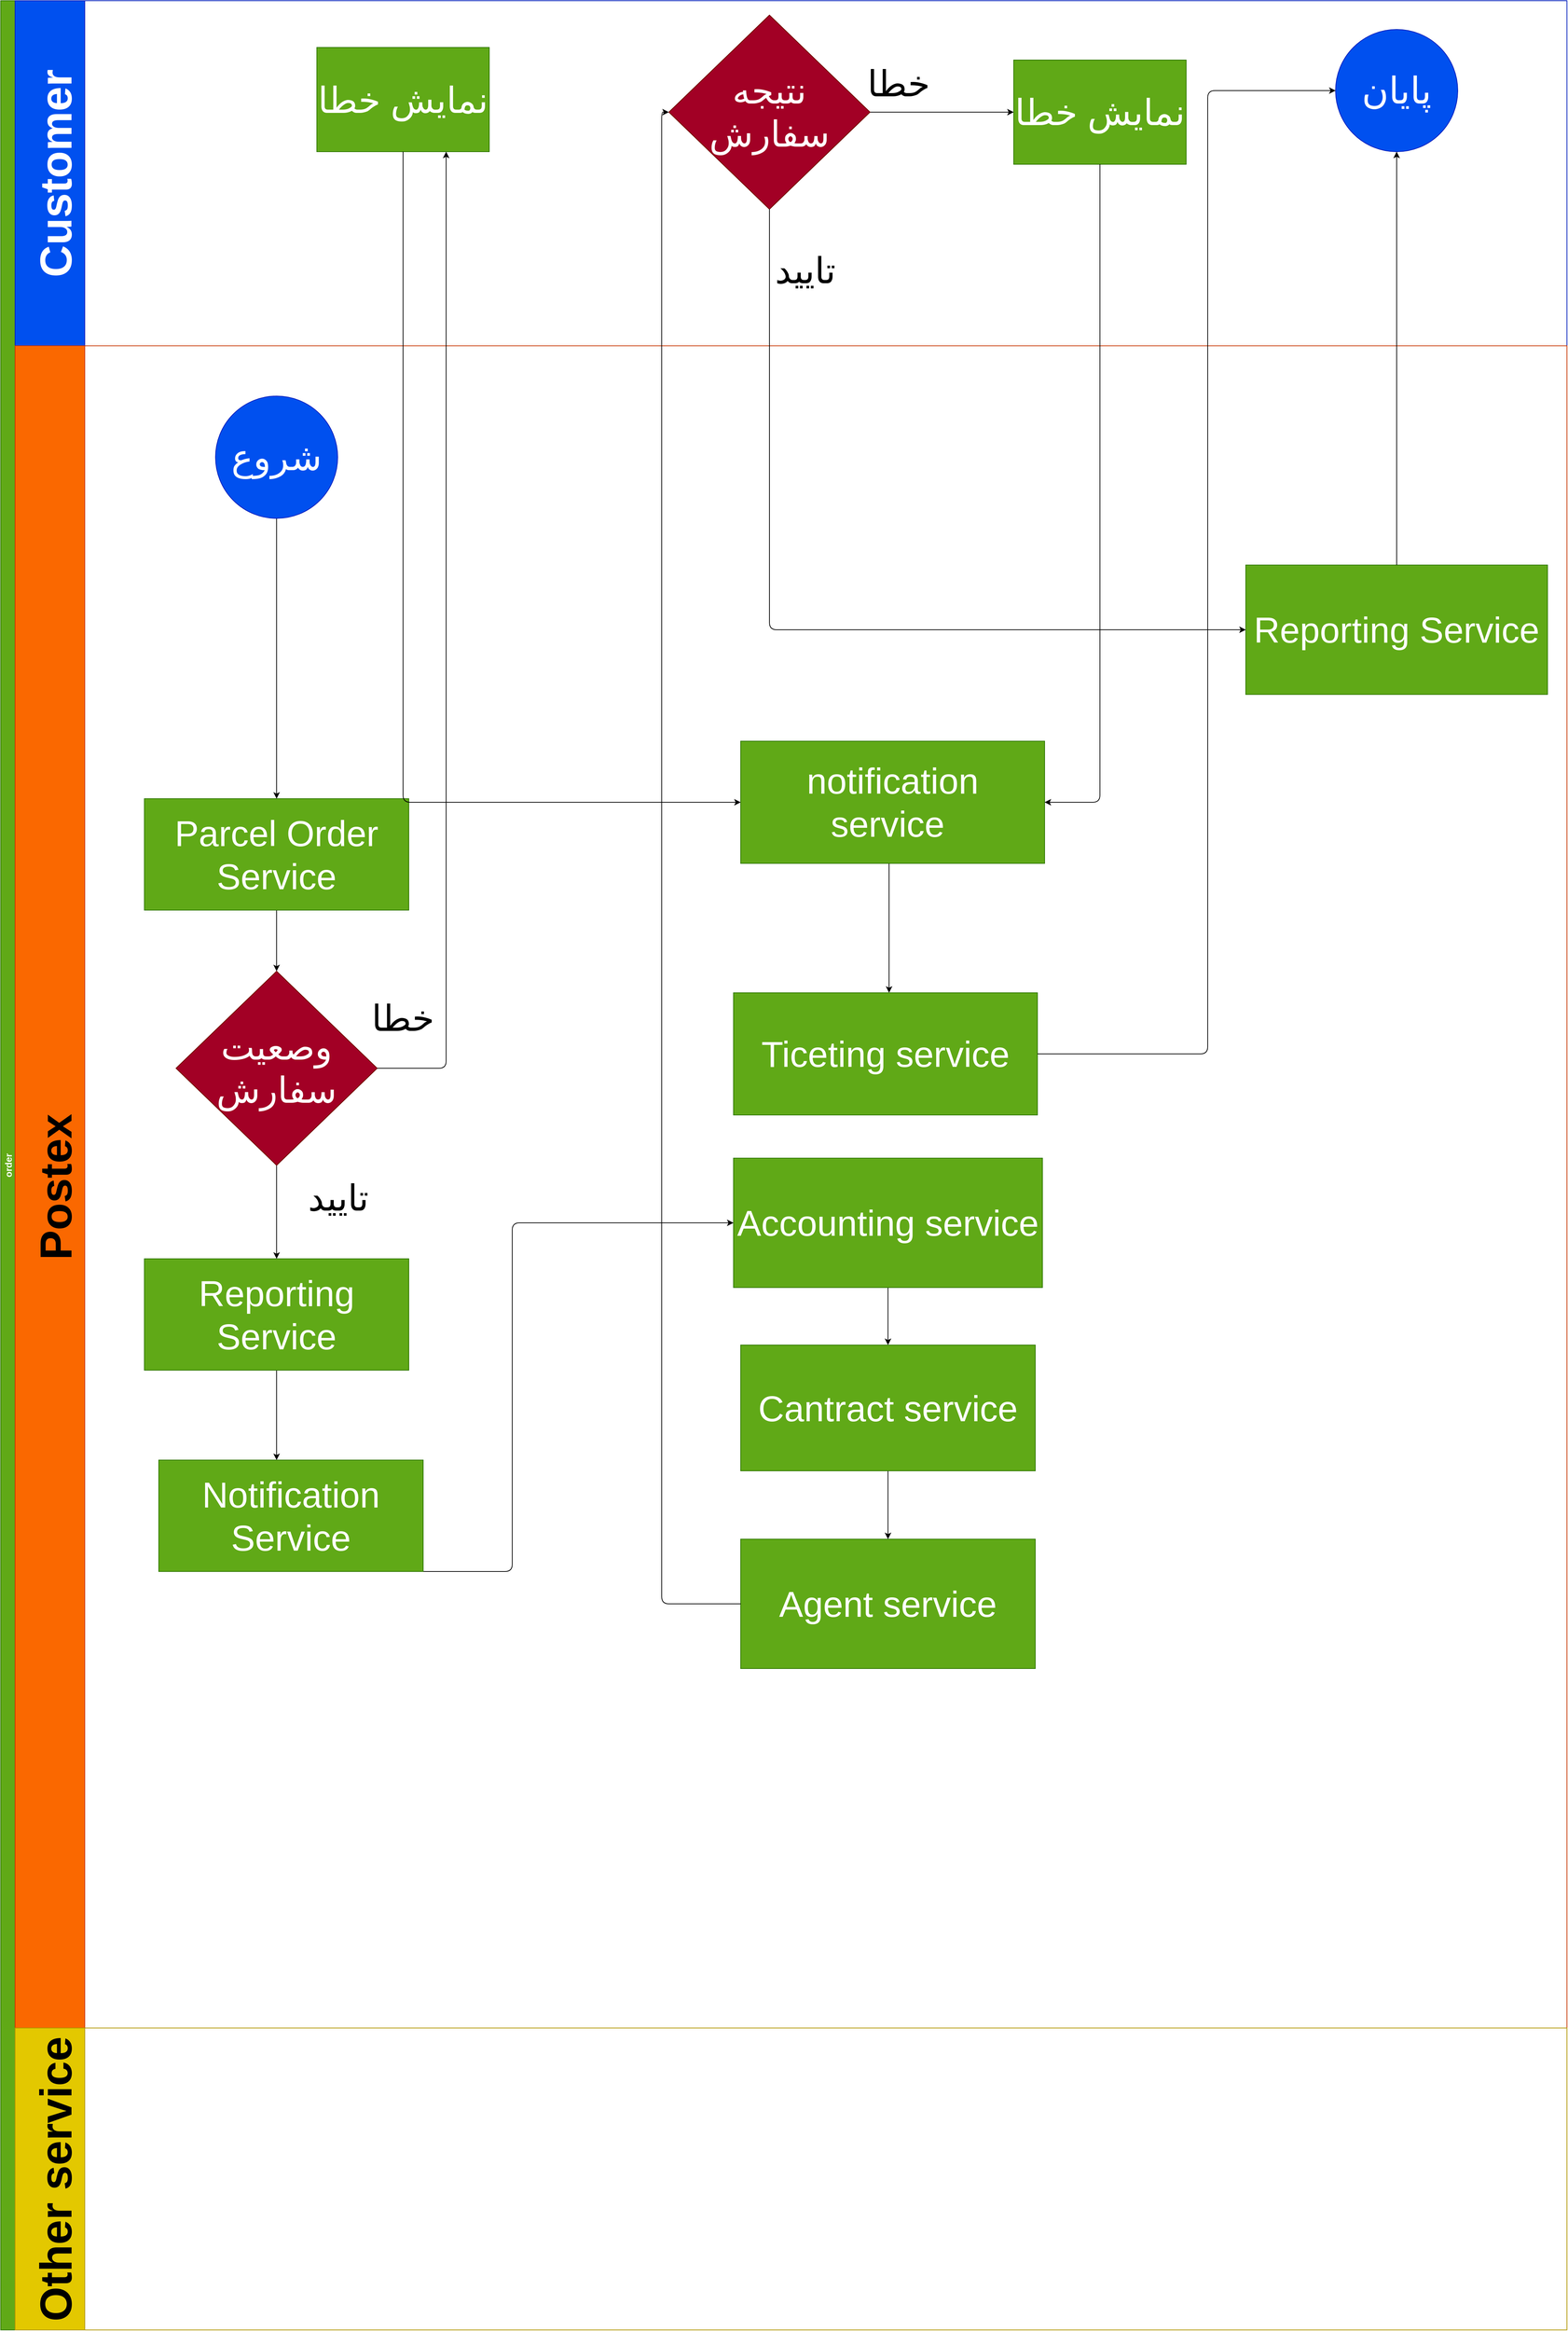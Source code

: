 <mxfile>
    <diagram id="AVuA54An0n8JCF_W_x2Y" name="Page-1">
        <mxGraphModel dx="2343" dy="1620" grid="1" gridSize="10" guides="1" tooltips="1" connect="1" arrows="1" fold="1" page="1" pageScale="1" pageWidth="2339" pageHeight="3300" math="0" shadow="0">
            <root>
                <mxCell id="0"/>
                <mxCell id="1" parent="0"/>
                <mxCell id="3" value="order" style="swimlane;childLayout=stackLayout;resizeParent=1;resizeParentMax=0;horizontal=0;startSize=20;horizontalStack=0;fillColor=#60a917;strokeColor=#2D7600;fontColor=#ffffff;fontSize=13;" parent="1" vertex="1">
                    <mxGeometry x="80" y="80" width="2180" height="3240" as="geometry"/>
                </mxCell>
                <mxCell id="4" value="Customer" style="swimlane;startSize=97;horizontal=0;fillColor=#0050ef;fontColor=#ffffff;strokeColor=#001DBC;fontSize=62;" parent="3" vertex="1">
                    <mxGeometry x="20" width="2160" height="480" as="geometry"/>
                </mxCell>
                <mxCell id="108" value="نمایش خطا" style="whiteSpace=wrap;html=1;fontSize=50;fillColor=#60a917;strokeColor=#2D7600;fontColor=#ffffff;" parent="4" vertex="1">
                    <mxGeometry x="420" y="65" width="240" height="145" as="geometry"/>
                </mxCell>
                <mxCell id="128" style="edgeStyle=elbowEdgeStyle;html=1;exitX=1;exitY=0.5;exitDx=0;exitDy=0;entryX=0;entryY=0.5;entryDx=0;entryDy=0;" parent="4" source="112" target="122" edge="1">
                    <mxGeometry relative="1" as="geometry"/>
                </mxCell>
                <mxCell id="112" value="نتیجه سفارش" style="rhombus;whiteSpace=wrap;html=1;fontSize=50;fillColor=#a20025;fontColor=#ffffff;strokeColor=#6F0000;" parent="4" vertex="1">
                    <mxGeometry x="910" y="20" width="280" height="270" as="geometry"/>
                </mxCell>
                <mxCell id="122" value="نمایش خطا" style="whiteSpace=wrap;html=1;fontSize=50;fillColor=#60a917;strokeColor=#2D7600;fontColor=#ffffff;" parent="4" vertex="1">
                    <mxGeometry x="1390" y="82.5" width="240" height="145" as="geometry"/>
                </mxCell>
                <mxCell id="138" value="&lt;font style=&quot;font-size: 50px&quot;&gt;خطا&lt;/font&gt;" style="text;html=1;strokeColor=none;fillColor=none;align=center;verticalAlign=middle;whiteSpace=wrap;rounded=0;" vertex="1" parent="4">
                    <mxGeometry x="1200" y="100" width="60" height="30" as="geometry"/>
                </mxCell>
                <mxCell id="85" value="&lt;font style=&quot;font-size: 51px&quot;&gt;پایان&lt;/font&gt;" style="ellipse;whiteSpace=wrap;html=1;aspect=fixed;fontSize=13;fillColor=#0050ef;strokeColor=#001DBC;fontColor=#ffffff;" parent="4" vertex="1">
                    <mxGeometry x="1838" y="40" width="170" height="170" as="geometry"/>
                </mxCell>
                <mxCell id="141" value="&lt;font style=&quot;font-size: 50px&quot;&gt;تایید&lt;/font&gt;" style="text;html=1;strokeColor=none;fillColor=none;align=center;verticalAlign=middle;whiteSpace=wrap;rounded=0;" vertex="1" parent="4">
                    <mxGeometry x="1070" y="360" width="60" height="30" as="geometry"/>
                </mxCell>
                <mxCell id="21" value="Postex" style="swimlane;startSize=97;horizontal=0;fillColor=#fa6800;strokeColor=#C73500;fontColor=#000000;fontSize=62;" parent="3" vertex="1">
                    <mxGeometry x="20" y="480" width="2160" height="2340" as="geometry"/>
                </mxCell>
                <mxCell id="131" style="edgeStyle=orthogonalEdgeStyle;html=1;exitX=0.5;exitY=1;exitDx=0;exitDy=0;entryX=0.5;entryY=0;entryDx=0;entryDy=0;" edge="1" parent="21" source="46" target="103">
                    <mxGeometry relative="1" as="geometry"/>
                </mxCell>
                <mxCell id="46" value="&lt;font style=&quot;font-size: 50px&quot;&gt;Parcel Order Service&lt;/font&gt;" style="whiteSpace=wrap;html=1;fontSize=13;fillColor=#60a917;strokeColor=#2D7600;fontColor=#ffffff;" parent="21" vertex="1">
                    <mxGeometry x="180" y="630" width="368" height="155" as="geometry"/>
                </mxCell>
                <mxCell id="135" style="edgeStyle=orthogonalEdgeStyle;html=1;exitX=0.5;exitY=1;exitDx=0;exitDy=0;" edge="1" parent="21" source="77" target="100">
                    <mxGeometry relative="1" as="geometry"/>
                </mxCell>
                <mxCell id="77" value="&lt;font style=&quot;font-size: 50px&quot;&gt;Accounting service&lt;/font&gt;" style="whiteSpace=wrap;html=1;fontSize=13;fillColor=#60a917;strokeColor=#2D7600;fontColor=#ffffff;" parent="21" vertex="1">
                    <mxGeometry x="1000" y="1130" width="430" height="180" as="geometry"/>
                </mxCell>
                <mxCell id="79" value="&lt;font style=&quot;font-size: 50px&quot;&gt;Agent service&lt;/font&gt;" style="whiteSpace=wrap;html=1;fontSize=13;fillColor=#60a917;strokeColor=#2D7600;fontColor=#ffffff;" parent="21" vertex="1">
                    <mxGeometry x="1010" y="1660" width="410" height="180" as="geometry"/>
                </mxCell>
                <mxCell id="137" style="edgeStyle=orthogonalEdgeStyle;html=1;exitX=0.5;exitY=1;exitDx=0;exitDy=0;entryX=0.5;entryY=0;entryDx=0;entryDy=0;" edge="1" parent="21" source="88" target="46">
                    <mxGeometry relative="1" as="geometry"/>
                </mxCell>
                <mxCell id="88" value="&lt;span style=&quot;font-size: 51px&quot;&gt;شروع&lt;/span&gt;" style="ellipse;whiteSpace=wrap;html=1;aspect=fixed;fontSize=13;fillColor=#0050ef;strokeColor=#001DBC;fontColor=#ffffff;" parent="21" vertex="1">
                    <mxGeometry x="279" y="70" width="170" height="170" as="geometry"/>
                </mxCell>
                <mxCell id="96" style="edgeStyle=elbowEdgeStyle;html=1;exitX=0.5;exitY=1;exitDx=0;exitDy=0;fontSize=50;" parent="21" source="93" target="94" edge="1">
                    <mxGeometry relative="1" as="geometry"/>
                </mxCell>
                <mxCell id="93" value="&lt;font style=&quot;font-size: 50px&quot;&gt;Reporting Service&lt;/font&gt;" style="whiteSpace=wrap;html=1;fontSize=13;fillColor=#60a917;strokeColor=#2D7600;fontColor=#ffffff;" parent="21" vertex="1">
                    <mxGeometry x="180" y="1270" width="368" height="155" as="geometry"/>
                </mxCell>
                <mxCell id="97" style="edgeStyle=elbowEdgeStyle;html=1;exitX=0.5;exitY=1;exitDx=0;exitDy=0;fontSize=50;" parent="21" source="94" target="77" edge="1">
                    <mxGeometry relative="1" as="geometry"/>
                </mxCell>
                <mxCell id="94" value="&lt;font style=&quot;font-size: 50px&quot;&gt;Notification Service&lt;/font&gt;" style="whiteSpace=wrap;html=1;fontSize=13;fillColor=#60a917;strokeColor=#2D7600;fontColor=#ffffff;" parent="21" vertex="1">
                    <mxGeometry x="200" y="1550" width="368" height="155" as="geometry"/>
                </mxCell>
                <mxCell id="102" style="edgeStyle=orthogonalEdgeStyle;html=1;exitX=0.5;exitY=1;exitDx=0;exitDy=0;entryX=0.5;entryY=0;entryDx=0;entryDy=0;fontSize=50;" parent="21" source="100" target="79" edge="1">
                    <mxGeometry relative="1" as="geometry"/>
                </mxCell>
                <mxCell id="100" value="&lt;font style=&quot;font-size: 50px&quot;&gt;Cantract service&lt;/font&gt;" style="whiteSpace=wrap;html=1;fontSize=13;fillColor=#60a917;strokeColor=#2D7600;fontColor=#ffffff;" parent="21" vertex="1">
                    <mxGeometry x="1010" y="1390" width="410" height="175" as="geometry"/>
                </mxCell>
                <mxCell id="110" style="edgeStyle=orthogonalEdgeStyle;html=1;exitX=0.5;exitY=1;exitDx=0;exitDy=0;entryX=0.5;entryY=0;entryDx=0;entryDy=0;fontSize=50;" parent="21" source="103" target="93" edge="1">
                    <mxGeometry relative="1" as="geometry"/>
                </mxCell>
                <mxCell id="103" value="وصعیت سفارش" style="rhombus;whiteSpace=wrap;html=1;fontSize=50;fillColor=#a20025;fontColor=#ffffff;strokeColor=#6F0000;" parent="21" vertex="1">
                    <mxGeometry x="224" y="870" width="280" height="270" as="geometry"/>
                </mxCell>
                <mxCell id="111" value="خطا" style="text;html=1;strokeColor=none;fillColor=none;align=center;verticalAlign=middle;whiteSpace=wrap;rounded=0;fontSize=50;" parent="21" vertex="1">
                    <mxGeometry x="510" y="920" width="60" height="30" as="geometry"/>
                </mxCell>
                <mxCell id="119" value="" style="edgeStyle=elbowEdgeStyle;html=1;fontSize=50;" parent="21" source="115" target="118" edge="1">
                    <mxGeometry relative="1" as="geometry"/>
                </mxCell>
                <mxCell id="115" value="notification service&amp;nbsp;" style="rounded=0;whiteSpace=wrap;html=1;fontSize=50;fillColor=#60a917;fontColor=#ffffff;strokeColor=#2D7600;" parent="21" vertex="1">
                    <mxGeometry x="1010" y="550" width="423" height="170" as="geometry"/>
                </mxCell>
                <mxCell id="118" value="Ticeting service" style="rounded=0;whiteSpace=wrap;html=1;fontSize=50;fillColor=#60a917;fontColor=#ffffff;strokeColor=#2D7600;" parent="21" vertex="1">
                    <mxGeometry x="1000" y="900" width="423" height="170" as="geometry"/>
                </mxCell>
                <mxCell id="120" value="Reporting Service" style="rounded=0;whiteSpace=wrap;html=1;fontSize=50;fillColor=#60a917;fontColor=#ffffff;strokeColor=#2D7600;" parent="21" vertex="1">
                    <mxGeometry x="1713" y="305" width="420" height="180" as="geometry"/>
                </mxCell>
                <mxCell id="87" value="Other service" style="swimlane;startSize=97;horizontal=0;fontSize=62;fillColor=#e3c800;fontColor=#000000;strokeColor=#B09500;" parent="3" vertex="1">
                    <mxGeometry x="20" y="2820" width="2160" height="420" as="geometry"/>
                </mxCell>
                <mxCell id="130" style="edgeStyle=orthogonalEdgeStyle;html=1;exitX=0;exitY=0.5;exitDx=0;exitDy=0;entryX=0;entryY=0.5;entryDx=0;entryDy=0;" parent="3" source="79" target="112" edge="1">
                    <mxGeometry relative="1" as="geometry"/>
                </mxCell>
                <mxCell id="132" style="edgeStyle=orthogonalEdgeStyle;html=1;exitX=0.5;exitY=1;exitDx=0;exitDy=0;entryX=0;entryY=0.5;entryDx=0;entryDy=0;" edge="1" parent="3" source="108" target="115">
                    <mxGeometry relative="1" as="geometry"/>
                </mxCell>
                <mxCell id="133" style="edgeStyle=orthogonalEdgeStyle;html=1;exitX=1;exitY=0.5;exitDx=0;exitDy=0;entryX=0.75;entryY=1;entryDx=0;entryDy=0;" edge="1" parent="3" source="103" target="108">
                    <mxGeometry relative="1" as="geometry"/>
                </mxCell>
                <mxCell id="134" style="edgeStyle=orthogonalEdgeStyle;html=1;exitX=0.5;exitY=1;exitDx=0;exitDy=0;entryX=1;entryY=0.5;entryDx=0;entryDy=0;" edge="1" parent="3" source="122" target="115">
                    <mxGeometry relative="1" as="geometry"/>
                </mxCell>
                <mxCell id="136" style="edgeStyle=orthogonalEdgeStyle;html=1;exitX=0.5;exitY=1;exitDx=0;exitDy=0;entryX=0;entryY=0.5;entryDx=0;entryDy=0;" edge="1" parent="3" source="112" target="120">
                    <mxGeometry relative="1" as="geometry"/>
                </mxCell>
                <mxCell id="127" style="edgeStyle=elbowEdgeStyle;html=1;fontSize=50;" parent="3" source="118" target="85" edge="1">
                    <mxGeometry relative="1" as="geometry">
                        <Array as="points">
                            <mxPoint x="1680" y="780"/>
                            <mxPoint x="1630" y="310"/>
                            <mxPoint x="1510" y="550"/>
                        </Array>
                    </mxGeometry>
                </mxCell>
                <mxCell id="139" style="edgeStyle=orthogonalEdgeStyle;html=1;exitX=0.5;exitY=0;exitDx=0;exitDy=0;fontSize=50;" edge="1" parent="3" source="120" target="85">
                    <mxGeometry relative="1" as="geometry"/>
                </mxCell>
                <mxCell id="142" value="&lt;font style=&quot;font-size: 50px&quot;&gt;تایید&lt;/font&gt;" style="text;html=1;strokeColor=none;fillColor=none;align=center;verticalAlign=middle;whiteSpace=wrap;rounded=0;" vertex="1" parent="1">
                    <mxGeometry x="520" y="1730" width="60" height="30" as="geometry"/>
                </mxCell>
            </root>
        </mxGraphModel>
    </diagram>
</mxfile>